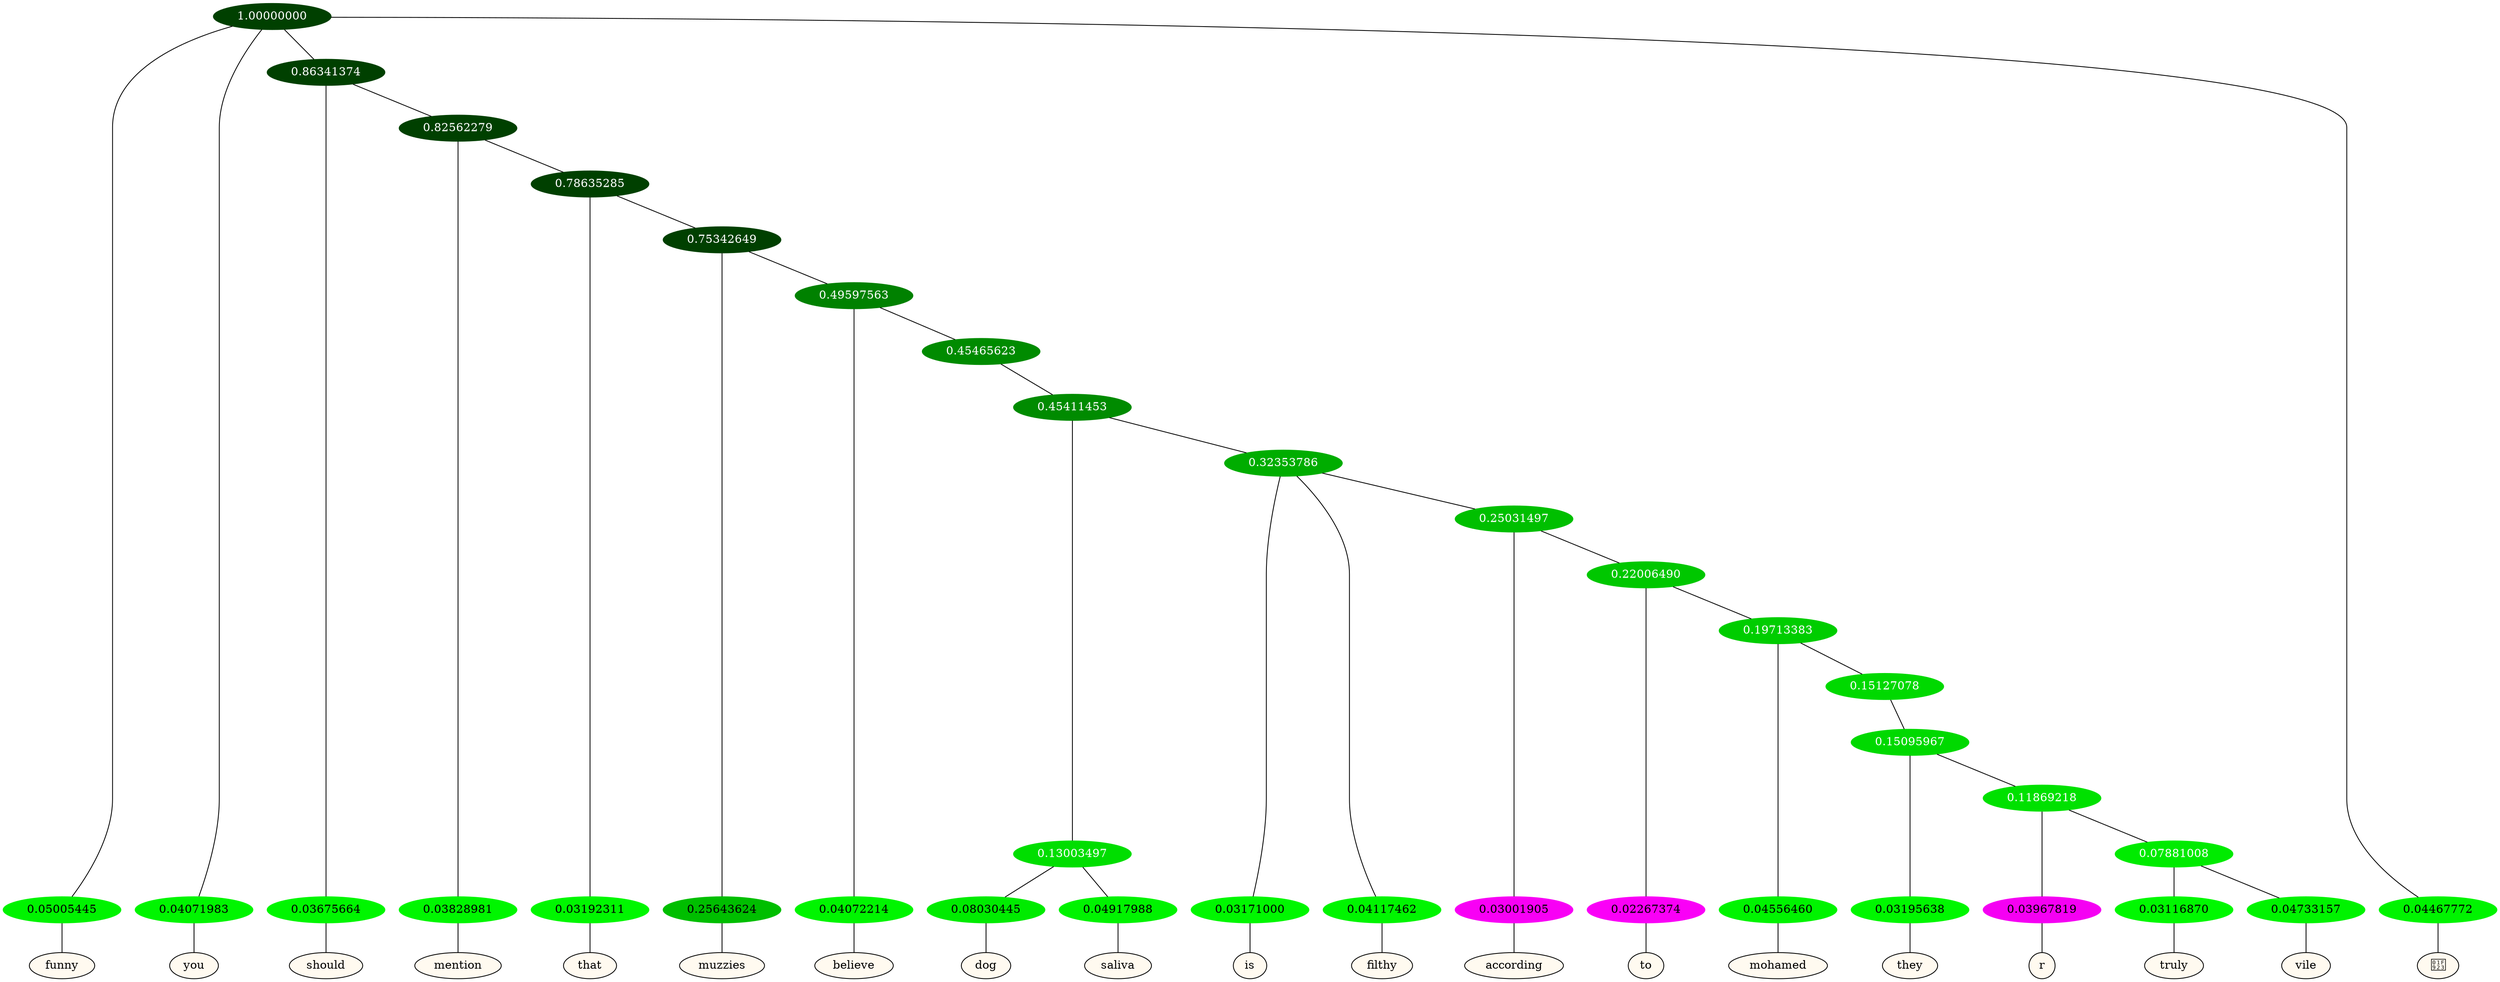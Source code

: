 graph {
	node [format=png height=0.15 nodesep=0.001 ordering=out overlap=prism overlap_scaling=0.01 ranksep=0.001 ratio=0.2 style=filled width=0.15]
	{
		rank=same
		a_w_1 [label=funny color=black fillcolor=floralwhite style="filled,solid"]
		a_w_2 [label=you color=black fillcolor=floralwhite style="filled,solid"]
		a_w_5 [label=should color=black fillcolor=floralwhite style="filled,solid"]
		a_w_7 [label=mention color=black fillcolor=floralwhite style="filled,solid"]
		a_w_9 [label=that color=black fillcolor=floralwhite style="filled,solid"]
		a_w_11 [label=muzzies color=black fillcolor=floralwhite style="filled,solid"]
		a_w_13 [label=believe color=black fillcolor=floralwhite style="filled,solid"]
		a_w_18 [label=dog color=black fillcolor=floralwhite style="filled,solid"]
		a_w_19 [label=saliva color=black fillcolor=floralwhite style="filled,solid"]
		a_w_20 [label=is color=black fillcolor=floralwhite style="filled,solid"]
		a_w_21 [label=filthy color=black fillcolor=floralwhite style="filled,solid"]
		a_w_23 [label=according color=black fillcolor=floralwhite style="filled,solid"]
		a_w_25 [label=to color=black fillcolor=floralwhite style="filled,solid"]
		a_w_27 [label=mohamed color=black fillcolor=floralwhite style="filled,solid"]
		a_w_30 [label=they color=black fillcolor=floralwhite style="filled,solid"]
		a_w_32 [label=r color=black fillcolor=floralwhite style="filled,solid"]
		a_w_34 [label=truly color=black fillcolor=floralwhite style="filled,solid"]
		a_w_35 [label=vile color=black fillcolor=floralwhite style="filled,solid"]
		a_w_4 [label="🤣" color=black fillcolor=floralwhite style="filled,solid"]
	}
	a_n_1 -- a_w_1
	a_n_2 -- a_w_2
	a_n_5 -- a_w_5
	a_n_7 -- a_w_7
	a_n_9 -- a_w_9
	a_n_11 -- a_w_11
	a_n_13 -- a_w_13
	a_n_18 -- a_w_18
	a_n_19 -- a_w_19
	a_n_20 -- a_w_20
	a_n_21 -- a_w_21
	a_n_23 -- a_w_23
	a_n_25 -- a_w_25
	a_n_27 -- a_w_27
	a_n_30 -- a_w_30
	a_n_32 -- a_w_32
	a_n_34 -- a_w_34
	a_n_35 -- a_w_35
	a_n_4 -- a_w_4
	{
		rank=same
		a_n_1 [label=0.05005445 color="0.334 1.000 0.950" fontcolor=black]
		a_n_2 [label=0.04071983 color="0.334 1.000 0.959" fontcolor=black]
		a_n_5 [label=0.03675664 color="0.334 1.000 0.963" fontcolor=black]
		a_n_7 [label=0.03828981 color="0.334 1.000 0.962" fontcolor=black]
		a_n_9 [label=0.03192311 color="0.334 1.000 0.968" fontcolor=black]
		a_n_11 [label=0.25643624 color="0.334 1.000 0.744" fontcolor=black]
		a_n_13 [label=0.04072214 color="0.334 1.000 0.959" fontcolor=black]
		a_n_18 [label=0.08030445 color="0.334 1.000 0.920" fontcolor=black]
		a_n_19 [label=0.04917988 color="0.334 1.000 0.951" fontcolor=black]
		a_n_20 [label=0.03171000 color="0.334 1.000 0.968" fontcolor=black]
		a_n_21 [label=0.04117462 color="0.334 1.000 0.959" fontcolor=black]
		a_n_23 [label=0.03001905 color="0.835 1.000 0.970" fontcolor=black]
		a_n_25 [label=0.02267374 color="0.835 1.000 0.977" fontcolor=black]
		a_n_27 [label=0.04556460 color="0.334 1.000 0.954" fontcolor=black]
		a_n_30 [label=0.03195638 color="0.334 1.000 0.968" fontcolor=black]
		a_n_32 [label=0.03967819 color="0.835 1.000 0.960" fontcolor=black]
		a_n_34 [label=0.03116870 color="0.334 1.000 0.969" fontcolor=black]
		a_n_35 [label=0.04733157 color="0.334 1.000 0.953" fontcolor=black]
		a_n_4 [label=0.04467772 color="0.334 1.000 0.955" fontcolor=black]
	}
	a_n_0 [label=1.00000000 color="0.334 1.000 0.250" fontcolor=grey99]
	a_n_0 -- a_n_1
	a_n_0 -- a_n_2
	a_n_3 [label=0.86341374 color="0.334 1.000 0.250" fontcolor=grey99]
	a_n_0 -- a_n_3
	a_n_0 -- a_n_4
	a_n_3 -- a_n_5
	a_n_6 [label=0.82562279 color="0.334 1.000 0.250" fontcolor=grey99]
	a_n_3 -- a_n_6
	a_n_6 -- a_n_7
	a_n_8 [label=0.78635285 color="0.334 1.000 0.250" fontcolor=grey99]
	a_n_6 -- a_n_8
	a_n_8 -- a_n_9
	a_n_10 [label=0.75342649 color="0.334 1.000 0.250" fontcolor=grey99]
	a_n_8 -- a_n_10
	a_n_10 -- a_n_11
	a_n_12 [label=0.49597563 color="0.334 1.000 0.504" fontcolor=grey99]
	a_n_10 -- a_n_12
	a_n_12 -- a_n_13
	a_n_14 [label=0.45465623 color="0.334 1.000 0.545" fontcolor=grey99]
	a_n_12 -- a_n_14
	a_n_15 [label=0.45411453 color="0.334 1.000 0.546" fontcolor=grey99]
	a_n_14 -- a_n_15
	a_n_16 [label=0.13003497 color="0.334 1.000 0.870" fontcolor=grey99]
	a_n_15 -- a_n_16
	a_n_17 [label=0.32353786 color="0.334 1.000 0.676" fontcolor=grey99]
	a_n_15 -- a_n_17
	a_n_16 -- a_n_18
	a_n_16 -- a_n_19
	a_n_17 -- a_n_20
	a_n_17 -- a_n_21
	a_n_22 [label=0.25031497 color="0.334 1.000 0.750" fontcolor=grey99]
	a_n_17 -- a_n_22
	a_n_22 -- a_n_23
	a_n_24 [label=0.22006490 color="0.334 1.000 0.780" fontcolor=grey99]
	a_n_22 -- a_n_24
	a_n_24 -- a_n_25
	a_n_26 [label=0.19713383 color="0.334 1.000 0.803" fontcolor=grey99]
	a_n_24 -- a_n_26
	a_n_26 -- a_n_27
	a_n_28 [label=0.15127078 color="0.334 1.000 0.849" fontcolor=grey99]
	a_n_26 -- a_n_28
	a_n_29 [label=0.15095967 color="0.334 1.000 0.849" fontcolor=grey99]
	a_n_28 -- a_n_29
	a_n_29 -- a_n_30
	a_n_31 [label=0.11869218 color="0.334 1.000 0.881" fontcolor=grey99]
	a_n_29 -- a_n_31
	a_n_31 -- a_n_32
	a_n_33 [label=0.07881008 color="0.334 1.000 0.921" fontcolor=grey99]
	a_n_31 -- a_n_33
	a_n_33 -- a_n_34
	a_n_33 -- a_n_35
}
